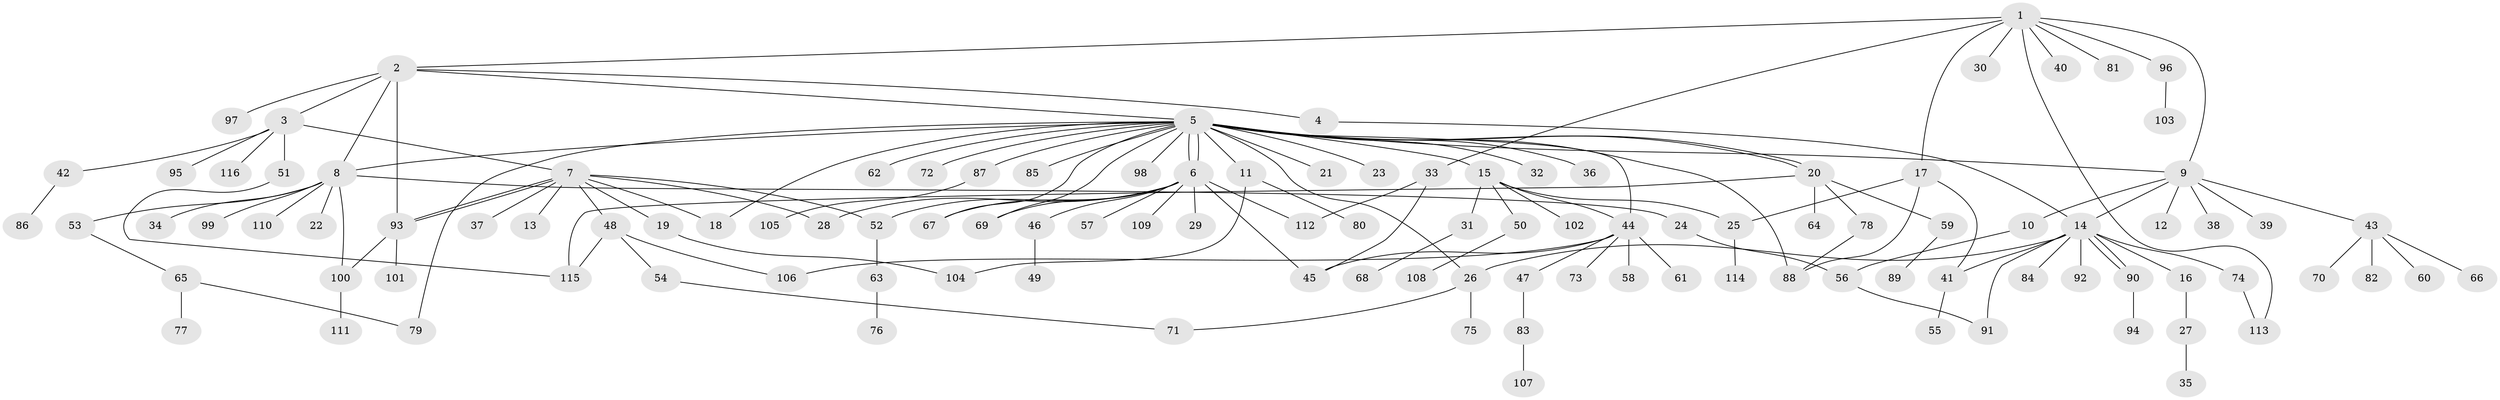 // coarse degree distribution, {14: 0.012345679012345678, 6: 0.037037037037037035, 2: 0.24691358024691357, 20: 0.012345679012345678, 12: 0.012345679012345678, 10: 0.024691358024691357, 9: 0.012345679012345678, 8: 0.012345679012345678, 3: 0.07407407407407407, 1: 0.49382716049382713, 4: 0.024691358024691357, 5: 0.037037037037037035}
// Generated by graph-tools (version 1.1) at 2025/18/03/04/25 18:18:02]
// undirected, 116 vertices, 147 edges
graph export_dot {
graph [start="1"]
  node [color=gray90,style=filled];
  1;
  2;
  3;
  4;
  5;
  6;
  7;
  8;
  9;
  10;
  11;
  12;
  13;
  14;
  15;
  16;
  17;
  18;
  19;
  20;
  21;
  22;
  23;
  24;
  25;
  26;
  27;
  28;
  29;
  30;
  31;
  32;
  33;
  34;
  35;
  36;
  37;
  38;
  39;
  40;
  41;
  42;
  43;
  44;
  45;
  46;
  47;
  48;
  49;
  50;
  51;
  52;
  53;
  54;
  55;
  56;
  57;
  58;
  59;
  60;
  61;
  62;
  63;
  64;
  65;
  66;
  67;
  68;
  69;
  70;
  71;
  72;
  73;
  74;
  75;
  76;
  77;
  78;
  79;
  80;
  81;
  82;
  83;
  84;
  85;
  86;
  87;
  88;
  89;
  90;
  91;
  92;
  93;
  94;
  95;
  96;
  97;
  98;
  99;
  100;
  101;
  102;
  103;
  104;
  105;
  106;
  107;
  108;
  109;
  110;
  111;
  112;
  113;
  114;
  115;
  116;
  1 -- 2;
  1 -- 9;
  1 -- 17;
  1 -- 30;
  1 -- 33;
  1 -- 40;
  1 -- 81;
  1 -- 96;
  1 -- 113;
  2 -- 3;
  2 -- 4;
  2 -- 5;
  2 -- 8;
  2 -- 93;
  2 -- 97;
  3 -- 7;
  3 -- 42;
  3 -- 51;
  3 -- 95;
  3 -- 116;
  4 -- 14;
  5 -- 6;
  5 -- 6;
  5 -- 8;
  5 -- 9;
  5 -- 11;
  5 -- 15;
  5 -- 18;
  5 -- 20;
  5 -- 20;
  5 -- 21;
  5 -- 23;
  5 -- 26;
  5 -- 32;
  5 -- 36;
  5 -- 44;
  5 -- 62;
  5 -- 67;
  5 -- 69;
  5 -- 72;
  5 -- 79;
  5 -- 85;
  5 -- 87;
  5 -- 88;
  5 -- 98;
  6 -- 28;
  6 -- 29;
  6 -- 45;
  6 -- 46;
  6 -- 52;
  6 -- 57;
  6 -- 67;
  6 -- 69;
  6 -- 109;
  6 -- 112;
  7 -- 13;
  7 -- 18;
  7 -- 19;
  7 -- 28;
  7 -- 37;
  7 -- 48;
  7 -- 52;
  7 -- 93;
  7 -- 93;
  8 -- 22;
  8 -- 24;
  8 -- 34;
  8 -- 53;
  8 -- 99;
  8 -- 100;
  8 -- 110;
  9 -- 10;
  9 -- 12;
  9 -- 14;
  9 -- 38;
  9 -- 39;
  9 -- 43;
  10 -- 56;
  11 -- 80;
  11 -- 104;
  14 -- 16;
  14 -- 26;
  14 -- 41;
  14 -- 74;
  14 -- 84;
  14 -- 90;
  14 -- 90;
  14 -- 91;
  14 -- 92;
  15 -- 25;
  15 -- 31;
  15 -- 44;
  15 -- 50;
  15 -- 102;
  16 -- 27;
  17 -- 25;
  17 -- 41;
  17 -- 88;
  19 -- 104;
  20 -- 59;
  20 -- 64;
  20 -- 78;
  20 -- 115;
  24 -- 56;
  25 -- 114;
  26 -- 71;
  26 -- 75;
  27 -- 35;
  31 -- 68;
  33 -- 45;
  33 -- 112;
  41 -- 55;
  42 -- 86;
  43 -- 60;
  43 -- 66;
  43 -- 70;
  43 -- 82;
  44 -- 45;
  44 -- 47;
  44 -- 58;
  44 -- 61;
  44 -- 73;
  44 -- 106;
  46 -- 49;
  47 -- 83;
  48 -- 54;
  48 -- 106;
  48 -- 115;
  50 -- 108;
  51 -- 115;
  52 -- 63;
  53 -- 65;
  54 -- 71;
  56 -- 91;
  59 -- 89;
  63 -- 76;
  65 -- 77;
  65 -- 79;
  74 -- 113;
  78 -- 88;
  83 -- 107;
  87 -- 105;
  90 -- 94;
  93 -- 100;
  93 -- 101;
  96 -- 103;
  100 -- 111;
}
